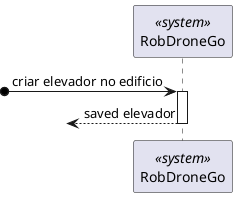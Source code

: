 @startuml



participant RobDroneGo <<system>>



?o-> RobDroneGo : criar elevador no edificio
activate RobDroneGo


?<-- RobDroneGo  : saved elevador
deactivate RobDroneGo


@enduml
